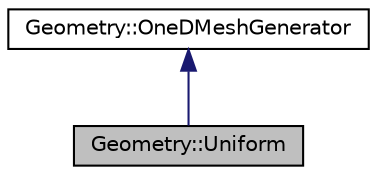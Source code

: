 digraph "Geometry::Uniform"
{
 // LATEX_PDF_SIZE
  edge [fontname="Helvetica",fontsize="10",labelfontname="Helvetica",labelfontsize="10"];
  node [fontname="Helvetica",fontsize="10",shape=record];
  Node1 [label="Geometry::Uniform",height=0.2,width=0.4,color="black", fillcolor="grey75", style="filled", fontcolor="black",tooltip="Uniform mesh."];
  Node2 -> Node1 [dir="back",color="midnightblue",fontsize="10",style="solid",fontname="Helvetica"];
  Node2 [label="Geometry::OneDMeshGenerator",height=0.2,width=0.4,color="black", fillcolor="white", style="filled",URL="$classGeometry_1_1OneDMeshGenerator.html",tooltip="General interface."];
}
